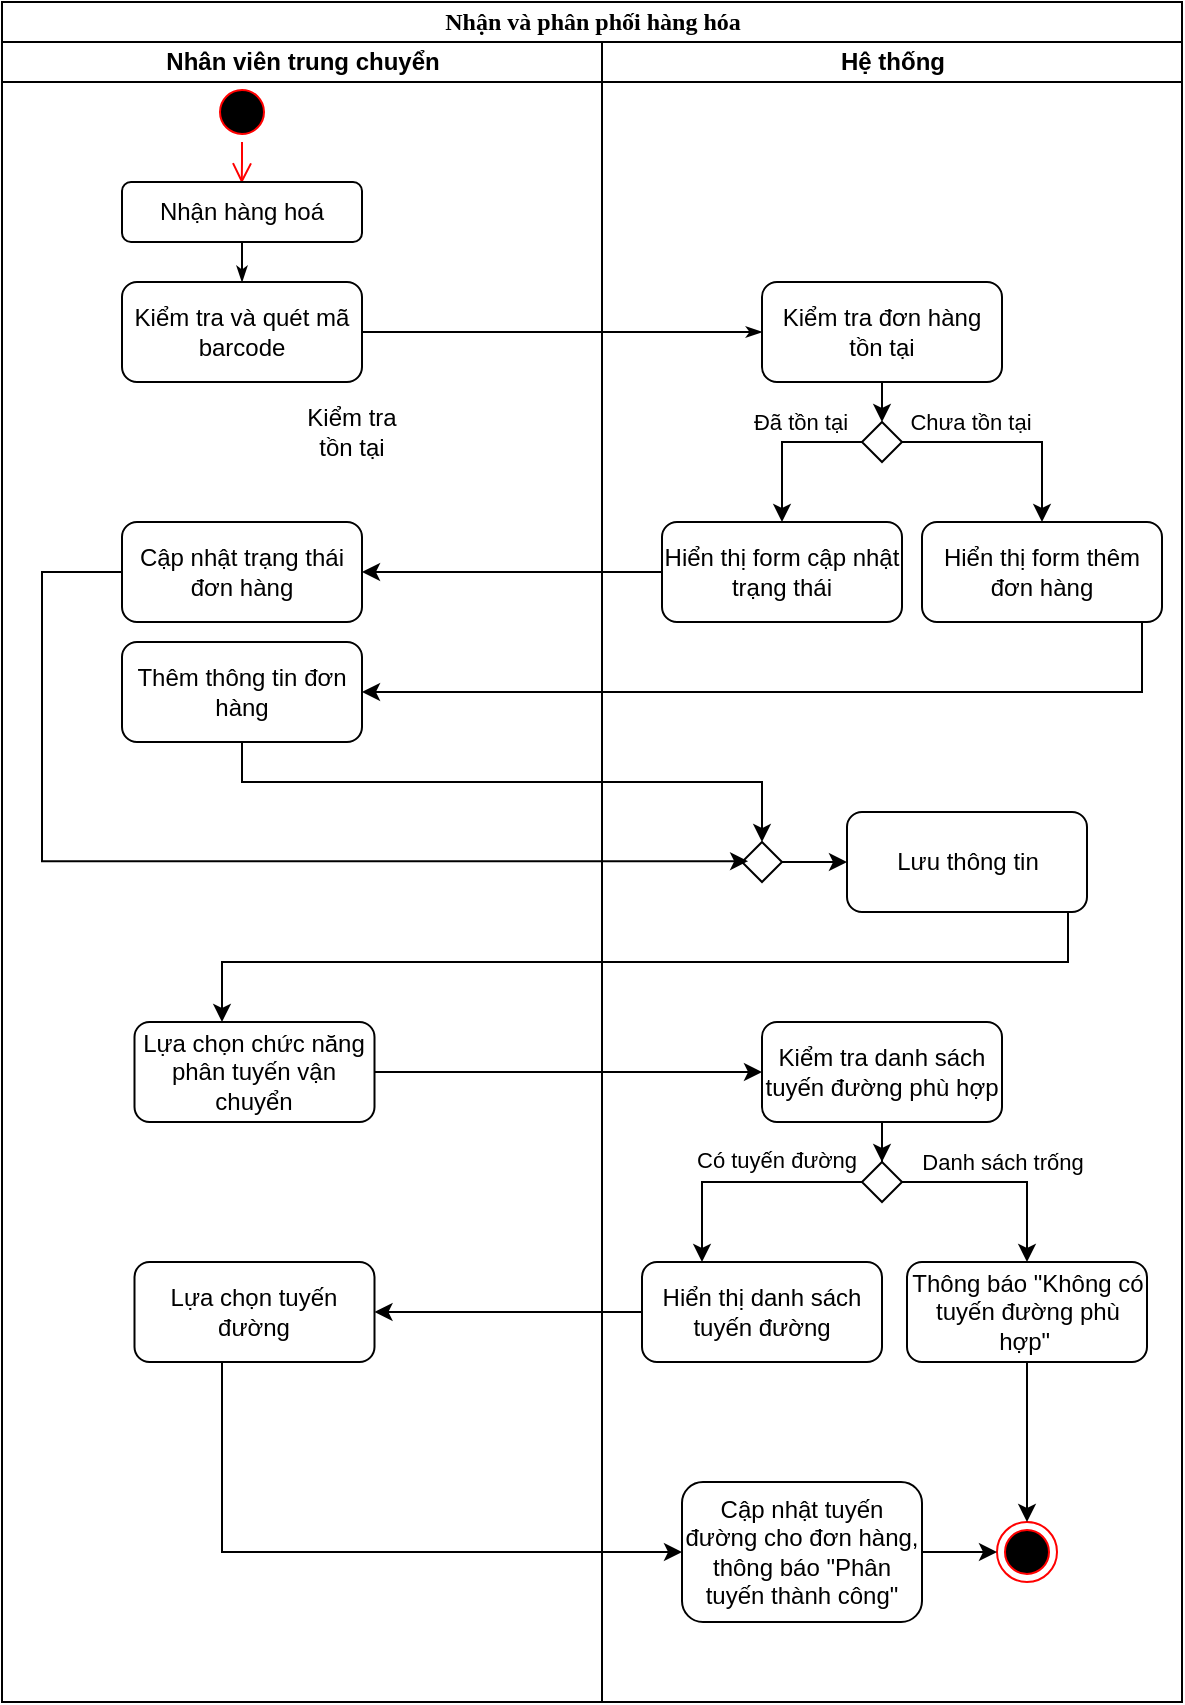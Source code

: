 <mxfile version="27.1.4">
  <diagram name="Page-1" id="0783ab3e-0a74-02c8-0abd-f7b4e66b4bec">
    <mxGraphModel dx="584" dy="270" grid="1" gridSize="10" guides="1" tooltips="1" connect="1" arrows="1" fold="1" page="1" pageScale="1" pageWidth="850" pageHeight="1100" background="none" math="0" shadow="0">
      <root>
        <mxCell id="0" />
        <mxCell id="1" parent="0" />
        <mxCell id="H8kJ_KjbCaimrUardNLp-1" value="Nhận và phân phối hàng hóa" style="swimlane;html=1;childLayout=stackLayout;startSize=20;rounded=0;shadow=0;comic=0;labelBackgroundColor=none;strokeWidth=1;fontFamily=Verdana;fontSize=12;align=center;" parent="1" vertex="1">
          <mxGeometry x="170" y="30" width="590" height="850" as="geometry" />
        </mxCell>
        <mxCell id="H8kJ_KjbCaimrUardNLp-11" style="edgeStyle=none;rounded=0;html=1;labelBackgroundColor=none;startArrow=none;startFill=0;startSize=5;endArrow=classicThin;endFill=1;endSize=5;jettySize=auto;orthogonalLoop=1;strokeWidth=1;fontFamily=Verdana;fontSize=12;exitX=1;exitY=0.5;exitDx=0;exitDy=0;entryX=0;entryY=0.5;entryDx=0;entryDy=0;" parent="H8kJ_KjbCaimrUardNLp-1" edge="1" target="LgczXRBddV4GxC_m0bzA-5" source="LgczXRBddV4GxC_m0bzA-3">
          <mxGeometry relative="1" as="geometry">
            <mxPoint x="190" y="170" as="sourcePoint" />
            <mxPoint x="410" y="170" as="targetPoint" />
          </mxGeometry>
        </mxCell>
        <mxCell id="H8kJ_KjbCaimrUardNLp-2" value="Nhân viên trung chuyển" style="swimlane;html=1;startSize=20;" parent="H8kJ_KjbCaimrUardNLp-1" vertex="1">
          <mxGeometry y="20" width="300" height="830" as="geometry" />
        </mxCell>
        <mxCell id="H8kJ_KjbCaimrUardNLp-4" value="" style="ellipse;html=1;shape=startState;fillColor=#000000;strokeColor=#ff0000;" parent="H8kJ_KjbCaimrUardNLp-2" vertex="1">
          <mxGeometry x="105" y="20" width="30" height="30" as="geometry" />
        </mxCell>
        <mxCell id="H8kJ_KjbCaimrUardNLp-5" value="" style="edgeStyle=orthogonalEdgeStyle;html=1;verticalAlign=bottom;endArrow=open;endSize=8;strokeColor=#ff0000;rounded=0;entryX=0.499;entryY=0.025;entryDx=0;entryDy=0;entryPerimeter=0;" parent="H8kJ_KjbCaimrUardNLp-2" source="H8kJ_KjbCaimrUardNLp-4" edge="1" target="LgczXRBddV4GxC_m0bzA-2">
          <mxGeometry relative="1" as="geometry">
            <mxPoint x="120" y="60" as="targetPoint" />
            <Array as="points" />
          </mxGeometry>
        </mxCell>
        <mxCell id="H8kJ_KjbCaimrUardNLp-26" value="" style="edgeStyle=none;rounded=0;html=1;labelBackgroundColor=none;startArrow=none;startFill=0;startSize=5;endArrow=classicThin;endFill=1;endSize=5;jettySize=auto;orthogonalLoop=1;strokeWidth=1;fontFamily=Verdana;fontSize=12;entryX=0.5;entryY=0;entryDx=0;entryDy=0;exitX=0.5;exitY=1;exitDx=0;exitDy=0;" parent="H8kJ_KjbCaimrUardNLp-2" source="LgczXRBddV4GxC_m0bzA-2" target="LgczXRBddV4GxC_m0bzA-3" edge="1">
          <mxGeometry relative="1" as="geometry">
            <mxPoint x="125.385" y="100" as="sourcePoint" />
            <mxPoint x="125.769" y="120" as="targetPoint" />
          </mxGeometry>
        </mxCell>
        <mxCell id="H8kJ_KjbCaimrUardNLp-17" value="Kiểm tra tồn tại" style="text;html=1;align=center;verticalAlign=middle;whiteSpace=wrap;rounded=0;" parent="H8kJ_KjbCaimrUardNLp-2" vertex="1">
          <mxGeometry x="145" y="180" width="60" height="30" as="geometry" />
        </mxCell>
        <mxCell id="LgczXRBddV4GxC_m0bzA-2" value="Nhận hàng hoá" style="rounded=1;whiteSpace=wrap;html=1;" vertex="1" parent="H8kJ_KjbCaimrUardNLp-2">
          <mxGeometry x="60" y="70" width="120" height="30" as="geometry" />
        </mxCell>
        <mxCell id="LgczXRBddV4GxC_m0bzA-3" value="Kiểm tra và quét mã barcode" style="rounded=1;whiteSpace=wrap;html=1;" vertex="1" parent="H8kJ_KjbCaimrUardNLp-2">
          <mxGeometry x="60" y="120" width="120" height="50" as="geometry" />
        </mxCell>
        <mxCell id="LgczXRBddV4GxC_m0bzA-31" value="Cập nhật trạng thái đơn hàng" style="rounded=1;whiteSpace=wrap;html=1;" vertex="1" parent="H8kJ_KjbCaimrUardNLp-2">
          <mxGeometry x="60" y="240" width="120" height="50" as="geometry" />
        </mxCell>
        <mxCell id="LgczXRBddV4GxC_m0bzA-34" value="Thêm thông tin đơn hàng" style="rounded=1;whiteSpace=wrap;html=1;" vertex="1" parent="H8kJ_KjbCaimrUardNLp-2">
          <mxGeometry x="60" y="300" width="120" height="50" as="geometry" />
        </mxCell>
        <mxCell id="LgczXRBddV4GxC_m0bzA-44" value="Lựa chọn chức năng phân tuyến vận chuyển" style="rounded=1;whiteSpace=wrap;html=1;" vertex="1" parent="H8kJ_KjbCaimrUardNLp-2">
          <mxGeometry x="66.25" y="490" width="120" height="50" as="geometry" />
        </mxCell>
        <mxCell id="LgczXRBddV4GxC_m0bzA-54" value="Lựa chọn tuyến đường" style="rounded=1;whiteSpace=wrap;html=1;" vertex="1" parent="H8kJ_KjbCaimrUardNLp-2">
          <mxGeometry x="66.25" y="610" width="120" height="50" as="geometry" />
        </mxCell>
        <mxCell id="H8kJ_KjbCaimrUardNLp-13" value="Hệ thống" style="swimlane;html=1;startSize=20;" parent="H8kJ_KjbCaimrUardNLp-1" vertex="1">
          <mxGeometry x="300" y="20" width="290" height="830" as="geometry" />
        </mxCell>
        <mxCell id="H8kJ_KjbCaimrUardNLp-23" value="" style="ellipse;html=1;shape=endState;fillColor=#000000;strokeColor=#ff0000;" parent="H8kJ_KjbCaimrUardNLp-13" vertex="1">
          <mxGeometry x="197.5" y="740" width="30" height="30" as="geometry" />
        </mxCell>
        <mxCell id="LgczXRBddV4GxC_m0bzA-5" value="Kiểm tra đơn hàng tồn tại" style="rounded=1;whiteSpace=wrap;html=1;" vertex="1" parent="H8kJ_KjbCaimrUardNLp-13">
          <mxGeometry x="80" y="120" width="120" height="50" as="geometry" />
        </mxCell>
        <mxCell id="LgczXRBddV4GxC_m0bzA-11" style="edgeStyle=orthogonalEdgeStyle;rounded=0;orthogonalLoop=1;jettySize=auto;html=1;entryX=0.5;entryY=0;entryDx=0;entryDy=0;" edge="1" parent="H8kJ_KjbCaimrUardNLp-13" source="LgczXRBddV4GxC_m0bzA-6" target="LgczXRBddV4GxC_m0bzA-8">
          <mxGeometry relative="1" as="geometry">
            <Array as="points">
              <mxPoint x="90" y="200" />
            </Array>
          </mxGeometry>
        </mxCell>
        <mxCell id="LgczXRBddV4GxC_m0bzA-13" value="Đã tồn tại" style="edgeLabel;html=1;align=center;verticalAlign=middle;resizable=0;points=[];" vertex="1" connectable="0" parent="LgczXRBddV4GxC_m0bzA-11">
          <mxGeometry x="-0.166" y="-1" relative="1" as="geometry">
            <mxPoint x="2" y="-9" as="offset" />
          </mxGeometry>
        </mxCell>
        <mxCell id="LgczXRBddV4GxC_m0bzA-12" style="edgeStyle=orthogonalEdgeStyle;rounded=0;orthogonalLoop=1;jettySize=auto;html=1;entryX=0.5;entryY=0;entryDx=0;entryDy=0;" edge="1" parent="H8kJ_KjbCaimrUardNLp-13" source="LgczXRBddV4GxC_m0bzA-6" target="LgczXRBddV4GxC_m0bzA-9">
          <mxGeometry relative="1" as="geometry" />
        </mxCell>
        <mxCell id="LgczXRBddV4GxC_m0bzA-14" value="Chưa tồn tại" style="edgeLabel;html=1;align=center;verticalAlign=middle;resizable=0;points=[];" vertex="1" connectable="0" parent="LgczXRBddV4GxC_m0bzA-12">
          <mxGeometry x="-0.383" y="1" relative="1" as="geometry">
            <mxPoint y="-9" as="offset" />
          </mxGeometry>
        </mxCell>
        <mxCell id="LgczXRBddV4GxC_m0bzA-6" value="" style="rhombus;whiteSpace=wrap;html=1;" vertex="1" parent="H8kJ_KjbCaimrUardNLp-13">
          <mxGeometry x="130" y="190" width="20" height="20" as="geometry" />
        </mxCell>
        <mxCell id="LgczXRBddV4GxC_m0bzA-7" style="edgeStyle=orthogonalEdgeStyle;rounded=0;orthogonalLoop=1;jettySize=auto;html=1;entryX=0.485;entryY=0.029;entryDx=0;entryDy=0;entryPerimeter=0;" edge="1" parent="H8kJ_KjbCaimrUardNLp-13" source="LgczXRBddV4GxC_m0bzA-5" target="LgczXRBddV4GxC_m0bzA-6">
          <mxGeometry relative="1" as="geometry" />
        </mxCell>
        <mxCell id="LgczXRBddV4GxC_m0bzA-8" value="Hiển thị form cập nhật trạng thái" style="rounded=1;whiteSpace=wrap;html=1;" vertex="1" parent="H8kJ_KjbCaimrUardNLp-13">
          <mxGeometry x="30" y="240" width="120" height="50" as="geometry" />
        </mxCell>
        <mxCell id="LgczXRBddV4GxC_m0bzA-9" value="Hiển thị form thêm đơn hàng" style="rounded=1;whiteSpace=wrap;html=1;" vertex="1" parent="H8kJ_KjbCaimrUardNLp-13">
          <mxGeometry x="160" y="240" width="120" height="50" as="geometry" />
        </mxCell>
        <mxCell id="LgczXRBddV4GxC_m0bzA-42" style="edgeStyle=orthogonalEdgeStyle;rounded=0;orthogonalLoop=1;jettySize=auto;html=1;entryX=0;entryY=0.5;entryDx=0;entryDy=0;" edge="1" parent="H8kJ_KjbCaimrUardNLp-13" source="LgczXRBddV4GxC_m0bzA-36" target="LgczXRBddV4GxC_m0bzA-41">
          <mxGeometry relative="1" as="geometry" />
        </mxCell>
        <mxCell id="LgczXRBddV4GxC_m0bzA-36" value="" style="rhombus;whiteSpace=wrap;html=1;" vertex="1" parent="H8kJ_KjbCaimrUardNLp-13">
          <mxGeometry x="70" y="400" width="20" height="20" as="geometry" />
        </mxCell>
        <mxCell id="LgczXRBddV4GxC_m0bzA-41" value="Lưu thông tin" style="rounded=1;whiteSpace=wrap;html=1;" vertex="1" parent="H8kJ_KjbCaimrUardNLp-13">
          <mxGeometry x="122.5" y="385" width="120" height="50" as="geometry" />
        </mxCell>
        <mxCell id="LgczXRBddV4GxC_m0bzA-48" style="edgeStyle=orthogonalEdgeStyle;rounded=0;orthogonalLoop=1;jettySize=auto;html=1;entryX=0.5;entryY=0;entryDx=0;entryDy=0;" edge="1" parent="H8kJ_KjbCaimrUardNLp-13" source="LgczXRBddV4GxC_m0bzA-45" target="LgczXRBddV4GxC_m0bzA-47">
          <mxGeometry relative="1" as="geometry" />
        </mxCell>
        <mxCell id="LgczXRBddV4GxC_m0bzA-45" value="Kiểm tra danh sách tuyến đường phù hợp" style="rounded=1;whiteSpace=wrap;html=1;" vertex="1" parent="H8kJ_KjbCaimrUardNLp-13">
          <mxGeometry x="80" y="490" width="120" height="50" as="geometry" />
        </mxCell>
        <mxCell id="LgczXRBddV4GxC_m0bzA-51" style="edgeStyle=orthogonalEdgeStyle;rounded=0;orthogonalLoop=1;jettySize=auto;html=1;entryX=0.25;entryY=0;entryDx=0;entryDy=0;" edge="1" parent="H8kJ_KjbCaimrUardNLp-13" source="LgczXRBddV4GxC_m0bzA-47" target="LgczXRBddV4GxC_m0bzA-49">
          <mxGeometry relative="1" as="geometry">
            <Array as="points">
              <mxPoint x="50" y="570" />
            </Array>
          </mxGeometry>
        </mxCell>
        <mxCell id="LgczXRBddV4GxC_m0bzA-52" style="edgeStyle=orthogonalEdgeStyle;rounded=0;orthogonalLoop=1;jettySize=auto;html=1;entryX=0.5;entryY=0;entryDx=0;entryDy=0;" edge="1" parent="H8kJ_KjbCaimrUardNLp-13" source="LgczXRBddV4GxC_m0bzA-47" target="LgczXRBddV4GxC_m0bzA-50">
          <mxGeometry relative="1" as="geometry" />
        </mxCell>
        <mxCell id="LgczXRBddV4GxC_m0bzA-59" value="Danh sách trống" style="edgeLabel;html=1;align=center;verticalAlign=middle;resizable=0;points=[];" vertex="1" connectable="0" parent="LgczXRBddV4GxC_m0bzA-52">
          <mxGeometry x="-0.513" y="2" relative="1" as="geometry">
            <mxPoint x="25" y="-8" as="offset" />
          </mxGeometry>
        </mxCell>
        <mxCell id="LgczXRBddV4GxC_m0bzA-47" value="" style="rhombus;whiteSpace=wrap;html=1;" vertex="1" parent="H8kJ_KjbCaimrUardNLp-13">
          <mxGeometry x="130" y="560" width="20" height="20" as="geometry" />
        </mxCell>
        <mxCell id="LgczXRBddV4GxC_m0bzA-49" value="Hiển thị danh sách tuyến đường" style="rounded=1;whiteSpace=wrap;html=1;" vertex="1" parent="H8kJ_KjbCaimrUardNLp-13">
          <mxGeometry x="20" y="610" width="120" height="50" as="geometry" />
        </mxCell>
        <mxCell id="LgczXRBddV4GxC_m0bzA-53" style="edgeStyle=orthogonalEdgeStyle;rounded=0;orthogonalLoop=1;jettySize=auto;html=1;entryX=0.5;entryY=0;entryDx=0;entryDy=0;" edge="1" parent="H8kJ_KjbCaimrUardNLp-13" source="LgczXRBddV4GxC_m0bzA-50" target="H8kJ_KjbCaimrUardNLp-23">
          <mxGeometry relative="1" as="geometry">
            <Array as="points">
              <mxPoint x="213" y="710" />
              <mxPoint x="213" y="710" />
            </Array>
          </mxGeometry>
        </mxCell>
        <mxCell id="LgczXRBddV4GxC_m0bzA-50" value="Thông báo &quot;Không có tuyến đường phù hợp&quot;&amp;nbsp;" style="rounded=1;whiteSpace=wrap;html=1;" vertex="1" parent="H8kJ_KjbCaimrUardNLp-13">
          <mxGeometry x="152.5" y="610" width="120" height="50" as="geometry" />
        </mxCell>
        <mxCell id="LgczXRBddV4GxC_m0bzA-58" style="edgeStyle=orthogonalEdgeStyle;rounded=0;orthogonalLoop=1;jettySize=auto;html=1;entryX=0;entryY=0.5;entryDx=0;entryDy=0;" edge="1" parent="H8kJ_KjbCaimrUardNLp-13" source="LgczXRBddV4GxC_m0bzA-56" target="H8kJ_KjbCaimrUardNLp-23">
          <mxGeometry relative="1" as="geometry" />
        </mxCell>
        <mxCell id="LgczXRBddV4GxC_m0bzA-56" value="Cập nhật tuyến đường cho đơn hàng, thông báo &quot;Phân tuyến thành công&quot;" style="rounded=1;whiteSpace=wrap;html=1;" vertex="1" parent="H8kJ_KjbCaimrUardNLp-13">
          <mxGeometry x="40" y="720" width="120" height="70" as="geometry" />
        </mxCell>
        <mxCell id="LgczXRBddV4GxC_m0bzA-32" style="edgeStyle=orthogonalEdgeStyle;rounded=0;orthogonalLoop=1;jettySize=auto;html=1;entryX=1;entryY=0.5;entryDx=0;entryDy=0;" edge="1" parent="H8kJ_KjbCaimrUardNLp-1" source="LgczXRBddV4GxC_m0bzA-8" target="LgczXRBddV4GxC_m0bzA-31">
          <mxGeometry relative="1" as="geometry" />
        </mxCell>
        <mxCell id="LgczXRBddV4GxC_m0bzA-35" style="edgeStyle=orthogonalEdgeStyle;rounded=0;orthogonalLoop=1;jettySize=auto;html=1;entryX=1;entryY=0.5;entryDx=0;entryDy=0;" edge="1" parent="H8kJ_KjbCaimrUardNLp-1" source="LgczXRBddV4GxC_m0bzA-9" target="LgczXRBddV4GxC_m0bzA-34">
          <mxGeometry relative="1" as="geometry">
            <Array as="points">
              <mxPoint x="570" y="345" />
            </Array>
          </mxGeometry>
        </mxCell>
        <mxCell id="LgczXRBddV4GxC_m0bzA-39" style="edgeStyle=orthogonalEdgeStyle;rounded=0;orthogonalLoop=1;jettySize=auto;html=1;entryX=0.153;entryY=0.48;entryDx=0;entryDy=0;entryPerimeter=0;" edge="1" parent="H8kJ_KjbCaimrUardNLp-1" source="LgczXRBddV4GxC_m0bzA-31" target="LgczXRBddV4GxC_m0bzA-36">
          <mxGeometry relative="1" as="geometry">
            <mxPoint x="360" y="430" as="targetPoint" />
            <Array as="points">
              <mxPoint x="20" y="285" />
              <mxPoint x="20" y="430" />
            </Array>
          </mxGeometry>
        </mxCell>
        <mxCell id="LgczXRBddV4GxC_m0bzA-40" style="edgeStyle=orthogonalEdgeStyle;rounded=0;orthogonalLoop=1;jettySize=auto;html=1;entryX=0.5;entryY=0;entryDx=0;entryDy=0;" edge="1" parent="H8kJ_KjbCaimrUardNLp-1" source="LgczXRBddV4GxC_m0bzA-34" target="LgczXRBddV4GxC_m0bzA-36">
          <mxGeometry relative="1" as="geometry">
            <Array as="points">
              <mxPoint x="120" y="390" />
              <mxPoint x="380" y="390" />
            </Array>
          </mxGeometry>
        </mxCell>
        <mxCell id="LgczXRBddV4GxC_m0bzA-43" style="edgeStyle=orthogonalEdgeStyle;rounded=0;orthogonalLoop=1;jettySize=auto;html=1;" edge="1" parent="H8kJ_KjbCaimrUardNLp-1" source="LgczXRBddV4GxC_m0bzA-41">
          <mxGeometry relative="1" as="geometry">
            <mxPoint x="110" y="510" as="targetPoint" />
            <Array as="points">
              <mxPoint x="533" y="480" />
              <mxPoint x="110" y="480" />
            </Array>
          </mxGeometry>
        </mxCell>
        <mxCell id="LgczXRBddV4GxC_m0bzA-46" style="edgeStyle=orthogonalEdgeStyle;rounded=0;orthogonalLoop=1;jettySize=auto;html=1;entryX=0;entryY=0.5;entryDx=0;entryDy=0;" edge="1" parent="H8kJ_KjbCaimrUardNLp-1" source="LgczXRBddV4GxC_m0bzA-44" target="LgczXRBddV4GxC_m0bzA-45">
          <mxGeometry relative="1" as="geometry" />
        </mxCell>
        <mxCell id="LgczXRBddV4GxC_m0bzA-55" style="edgeStyle=orthogonalEdgeStyle;rounded=0;orthogonalLoop=1;jettySize=auto;html=1;entryX=1;entryY=0.5;entryDx=0;entryDy=0;" edge="1" parent="H8kJ_KjbCaimrUardNLp-1" source="LgczXRBddV4GxC_m0bzA-49" target="LgczXRBddV4GxC_m0bzA-54">
          <mxGeometry relative="1" as="geometry" />
        </mxCell>
        <mxCell id="LgczXRBddV4GxC_m0bzA-57" style="edgeStyle=orthogonalEdgeStyle;rounded=0;orthogonalLoop=1;jettySize=auto;html=1;entryX=0;entryY=0.5;entryDx=0;entryDy=0;" edge="1" parent="H8kJ_KjbCaimrUardNLp-1" source="LgczXRBddV4GxC_m0bzA-54" target="LgczXRBddV4GxC_m0bzA-56">
          <mxGeometry relative="1" as="geometry">
            <Array as="points">
              <mxPoint x="110" y="775" />
            </Array>
          </mxGeometry>
        </mxCell>
        <mxCell id="LgczXRBddV4GxC_m0bzA-60" value="Có tuyến đường" style="edgeLabel;html=1;align=center;verticalAlign=middle;resizable=0;points=[];" vertex="1" connectable="0" parent="1">
          <mxGeometry x="670" y="600" as="geometry">
            <mxPoint x="-113" y="9" as="offset" />
          </mxGeometry>
        </mxCell>
      </root>
    </mxGraphModel>
  </diagram>
</mxfile>
